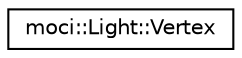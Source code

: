 digraph "Graphical Class Hierarchy"
{
 // INTERACTIVE_SVG=YES
  edge [fontname="Helvetica",fontsize="10",labelfontname="Helvetica",labelfontsize="10"];
  node [fontname="Helvetica",fontsize="10",shape=record];
  rankdir="LR";
  Node0 [label="moci::Light::Vertex",height=0.2,width=0.4,color="black", fillcolor="white", style="filled",URL="$structmoci_1_1Light_1_1Vertex.html"];
}

